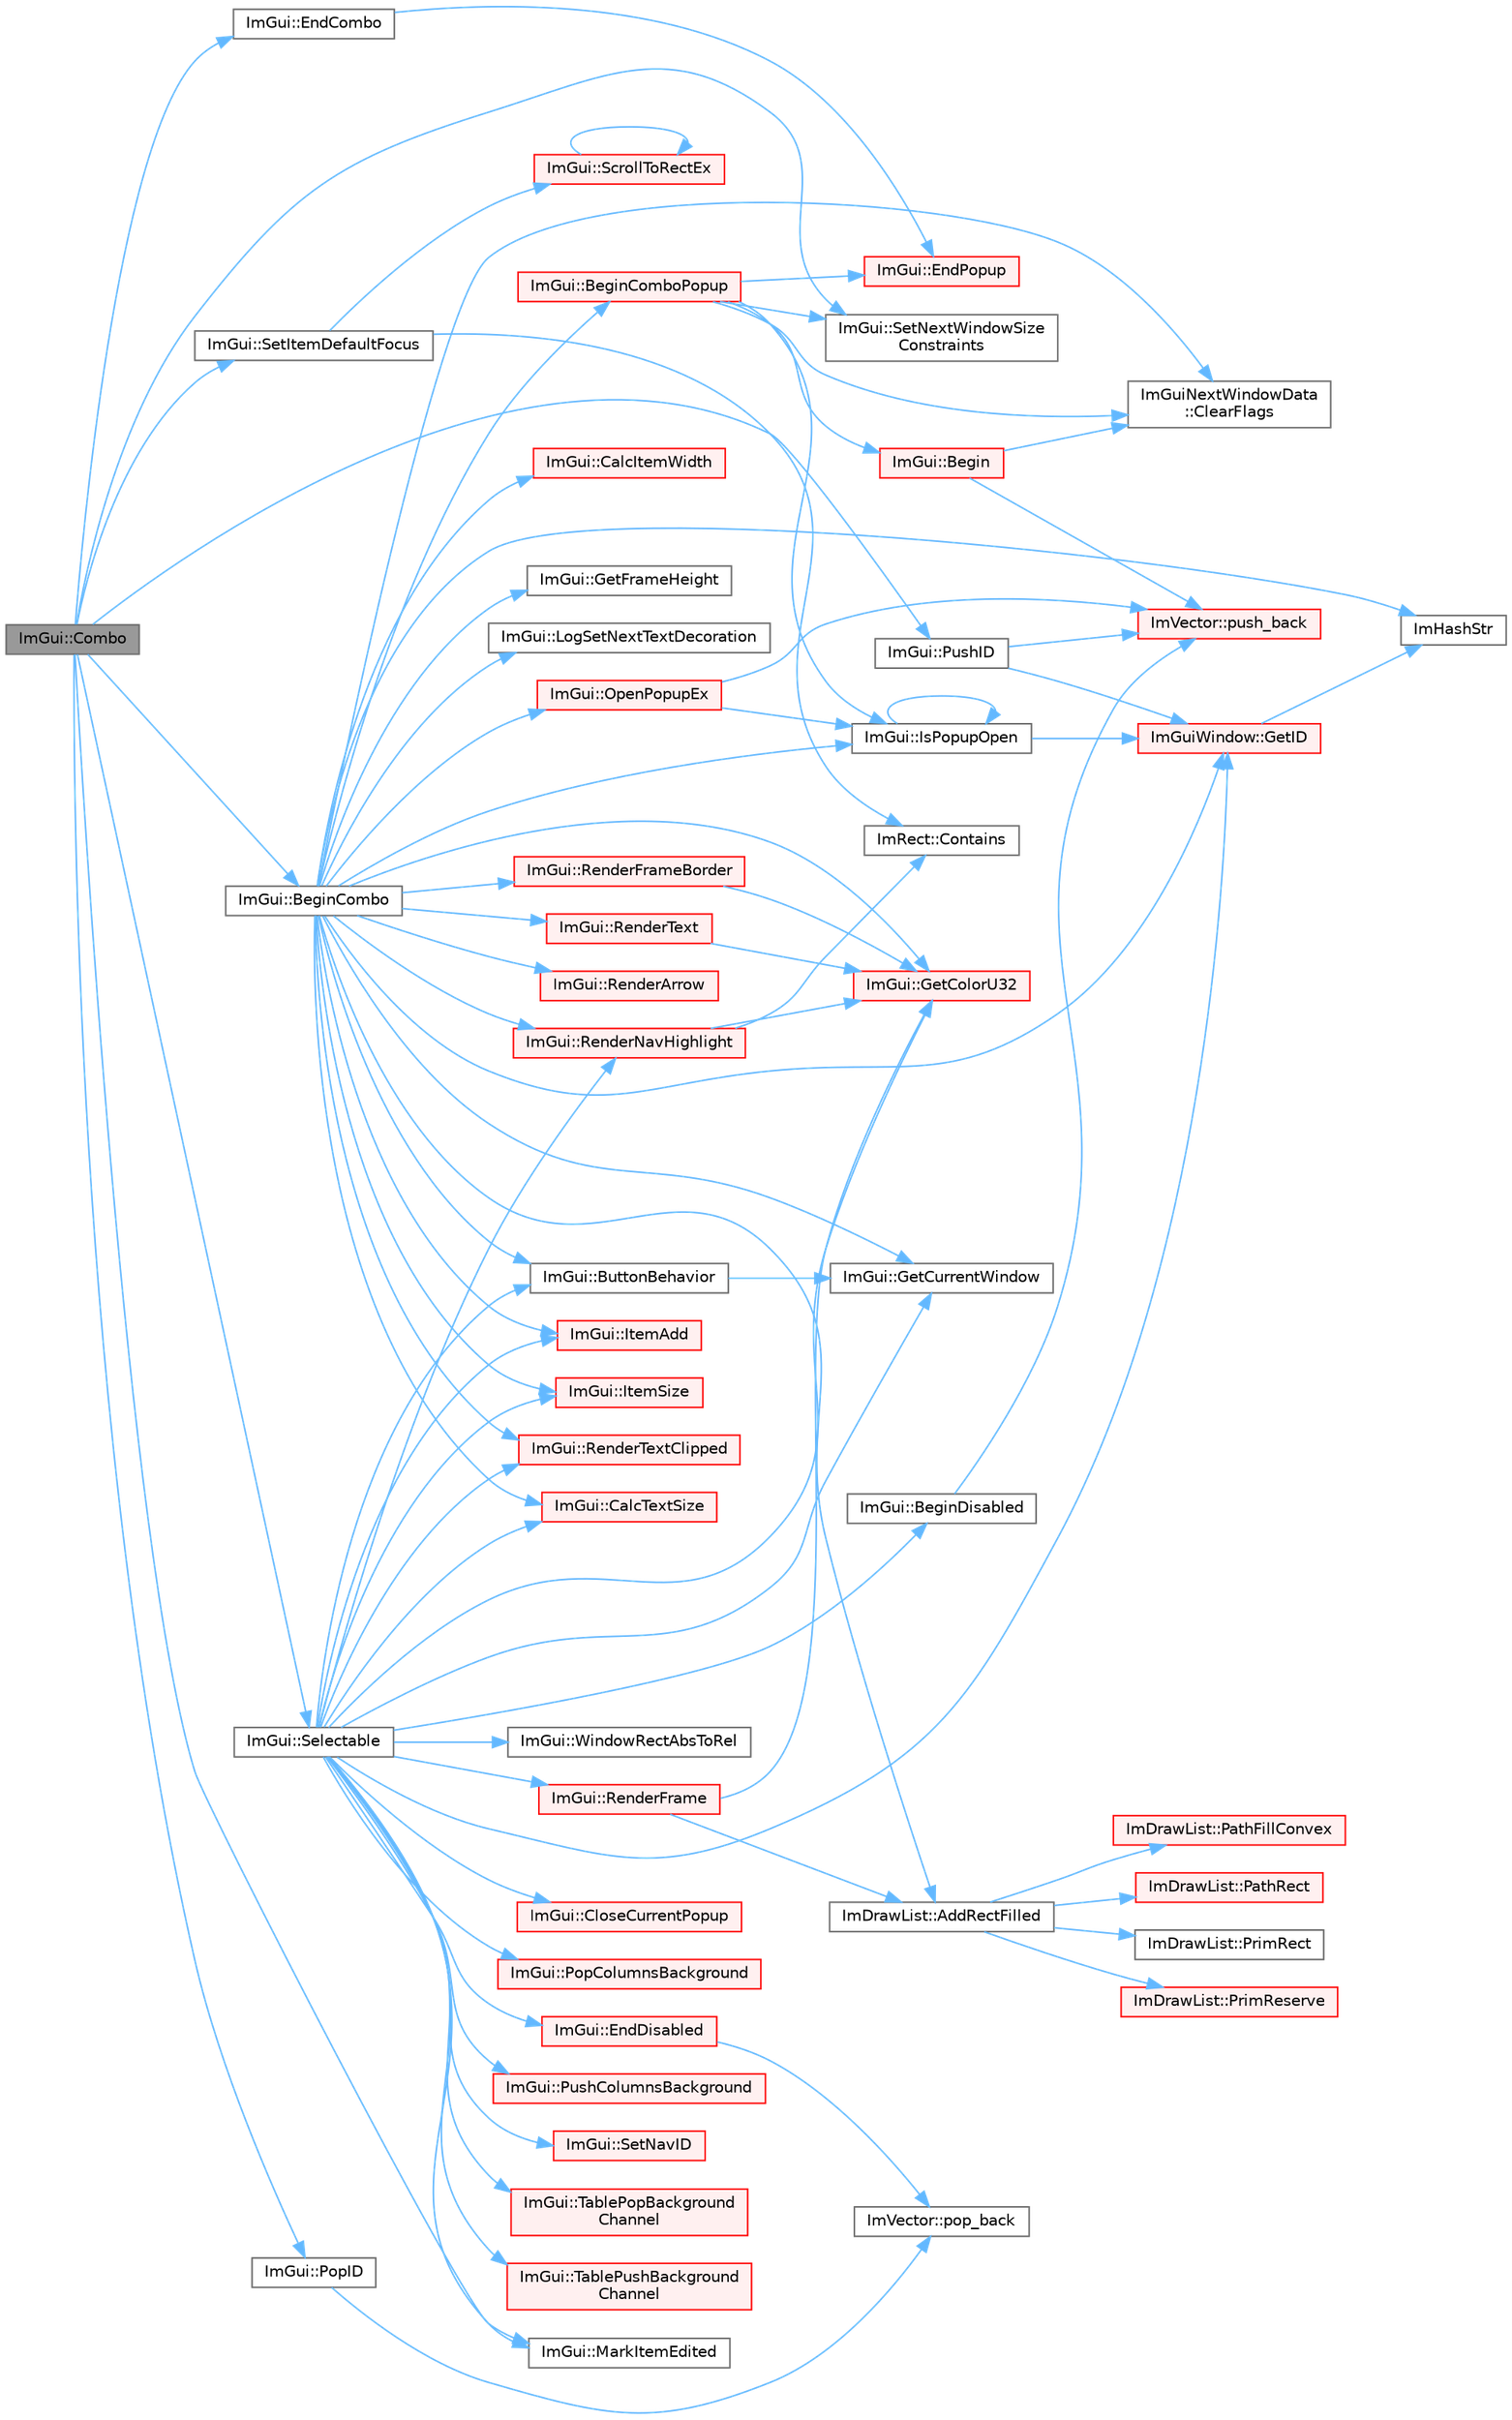 digraph "ImGui::Combo"
{
 // LATEX_PDF_SIZE
  bgcolor="transparent";
  edge [fontname=Helvetica,fontsize=10,labelfontname=Helvetica,labelfontsize=10];
  node [fontname=Helvetica,fontsize=10,shape=box,height=0.2,width=0.4];
  rankdir="LR";
  Node1 [id="Node000001",label="ImGui::Combo",height=0.2,width=0.4,color="gray40", fillcolor="grey60", style="filled", fontcolor="black",tooltip=" "];
  Node1 -> Node2 [id="edge1_Node000001_Node000002",color="steelblue1",style="solid",tooltip=" "];
  Node2 [id="Node000002",label="ImGui::BeginCombo",height=0.2,width=0.4,color="grey40", fillcolor="white", style="filled",URL="$namespace_im_gui.html#aa895095bdc7a2907375c555e245575ea",tooltip=" "];
  Node2 -> Node3 [id="edge2_Node000002_Node000003",color="steelblue1",style="solid",tooltip=" "];
  Node3 [id="Node000003",label="ImDrawList::AddRectFilled",height=0.2,width=0.4,color="grey40", fillcolor="white", style="filled",URL="$struct_im_draw_list.html#a6b16ab764160b0251d2e7b3bd08c1ffc",tooltip=" "];
  Node3 -> Node4 [id="edge3_Node000003_Node000004",color="steelblue1",style="solid",tooltip=" "];
  Node4 [id="Node000004",label="ImDrawList::PathFillConvex",height=0.2,width=0.4,color="red", fillcolor="#FFF0F0", style="filled",URL="$struct_im_draw_list.html#aea9301cb99ebf4b27f5d3959017567c9",tooltip=" "];
  Node3 -> Node9 [id="edge4_Node000003_Node000009",color="steelblue1",style="solid",tooltip=" "];
  Node9 [id="Node000009",label="ImDrawList::PathRect",height=0.2,width=0.4,color="red", fillcolor="#FFF0F0", style="filled",URL="$struct_im_draw_list.html#a2251eb264ed8b17a253c409787375053",tooltip=" "];
  Node3 -> Node14 [id="edge5_Node000003_Node000014",color="steelblue1",style="solid",tooltip=" "];
  Node14 [id="Node000014",label="ImDrawList::PrimRect",height=0.2,width=0.4,color="grey40", fillcolor="white", style="filled",URL="$struct_im_draw_list.html#ae2be093563f1d20b8190b7c423113925",tooltip=" "];
  Node3 -> Node6 [id="edge6_Node000003_Node000006",color="steelblue1",style="solid",tooltip=" "];
  Node6 [id="Node000006",label="ImDrawList::PrimReserve",height=0.2,width=0.4,color="red", fillcolor="#FFF0F0", style="filled",URL="$struct_im_draw_list.html#a879aa38dbfb0344e3e023d65c002c7d7",tooltip=" "];
  Node2 -> Node15 [id="edge7_Node000002_Node000015",color="steelblue1",style="solid",tooltip=" "];
  Node15 [id="Node000015",label="ImGui::BeginComboPopup",height=0.2,width=0.4,color="red", fillcolor="#FFF0F0", style="filled",URL="$namespace_im_gui.html#a6ecb51142fcb72cd19ff002c3a7d8e25",tooltip=" "];
  Node15 -> Node16 [id="edge8_Node000015_Node000016",color="steelblue1",style="solid",tooltip=" "];
  Node16 [id="Node000016",label="ImGui::Begin",height=0.2,width=0.4,color="red", fillcolor="#FFF0F0", style="filled",URL="$namespace_im_gui.html#a581e58db0bc930bafa4a5d23093a2b99",tooltip=" "];
  Node16 -> Node19 [id="edge9_Node000016_Node000019",color="steelblue1",style="solid",tooltip=" "];
  Node19 [id="Node000019",label="ImGuiNextWindowData\l::ClearFlags",height=0.2,width=0.4,color="grey40", fillcolor="white", style="filled",URL="$struct_im_gui_next_window_data.html#a9543431fafe3d0627fdecc5fa839487c",tooltip=" "];
  Node16 -> Node62 [id="edge10_Node000016_Node000062",color="steelblue1",style="solid",tooltip=" "];
  Node62 [id="Node000062",label="ImVector::push_back",height=0.2,width=0.4,color="red", fillcolor="#FFF0F0", style="filled",URL="$struct_im_vector.html#aab5df48e0711a48bd12f3206e08c4108",tooltip=" "];
  Node15 -> Node19 [id="edge11_Node000015_Node000019",color="steelblue1",style="solid",tooltip=" "];
  Node15 -> Node100 [id="edge12_Node000015_Node000100",color="steelblue1",style="solid",tooltip=" "];
  Node100 [id="Node000100",label="ImGui::EndPopup",height=0.2,width=0.4,color="red", fillcolor="#FFF0F0", style="filled",URL="$namespace_im_gui.html#aa6a9b5696f2ea7eed7683425fc77b8f2",tooltip=" "];
  Node15 -> Node144 [id="edge13_Node000015_Node000144",color="steelblue1",style="solid",tooltip=" "];
  Node144 [id="Node000144",label="ImGui::IsPopupOpen",height=0.2,width=0.4,color="grey40", fillcolor="white", style="filled",URL="$namespace_im_gui.html#a0e351145d0936e79948094166757712e",tooltip=" "];
  Node144 -> Node111 [id="edge14_Node000144_Node000111",color="steelblue1",style="solid",tooltip=" "];
  Node111 [id="Node000111",label="ImGuiWindow::GetID",height=0.2,width=0.4,color="red", fillcolor="#FFF0F0", style="filled",URL="$struct_im_gui_window.html#a66400a63bc0b54d7d29e08d1b1b1a42b",tooltip=" "];
  Node111 -> Node42 [id="edge15_Node000111_Node000042",color="steelblue1",style="solid",tooltip=" "];
  Node42 [id="Node000042",label="ImHashStr",height=0.2,width=0.4,color="grey40", fillcolor="white", style="filled",URL="$imgui_8cpp.html#ab6659b5d67f7a3369e099ce890e12223",tooltip=" "];
  Node144 -> Node144 [id="edge16_Node000144_Node000144",color="steelblue1",style="solid",tooltip=" "];
  Node15 -> Node150 [id="edge17_Node000015_Node000150",color="steelblue1",style="solid",tooltip=" "];
  Node150 [id="Node000150",label="ImGui::SetNextWindowSize\lConstraints",height=0.2,width=0.4,color="grey40", fillcolor="white", style="filled",URL="$namespace_im_gui.html#a157d5bcc362951e77eb3236864e879ce",tooltip=" "];
  Node2 -> Node104 [id="edge18_Node000002_Node000104",color="steelblue1",style="solid",tooltip=" "];
  Node104 [id="Node000104",label="ImGui::ButtonBehavior",height=0.2,width=0.4,color="grey40", fillcolor="white", style="filled",URL="$namespace_im_gui.html#a65a4f18b1bc8ce0f351687922089f374",tooltip=" "];
  Node104 -> Node80 [id="edge19_Node000104_Node000080",color="steelblue1",style="solid",tooltip=" "];
  Node80 [id="Node000080",label="ImGui::GetCurrentWindow",height=0.2,width=0.4,color="grey40", fillcolor="white", style="filled",URL="$namespace_im_gui.html#ac452417b5004ca16a814a72cff153526",tooltip=" "];
  Node2 -> Node151 [id="edge20_Node000002_Node000151",color="steelblue1",style="solid",tooltip=" "];
  Node151 [id="Node000151",label="ImGui::CalcItemWidth",height=0.2,width=0.4,color="red", fillcolor="#FFF0F0", style="filled",URL="$namespace_im_gui.html#ab3b3ba92ebd8bca4a552dd93321a1994",tooltip=" "];
  Node2 -> Node153 [id="edge21_Node000002_Node000153",color="steelblue1",style="solid",tooltip=" "];
  Node153 [id="Node000153",label="ImGui::CalcTextSize",height=0.2,width=0.4,color="red", fillcolor="#FFF0F0", style="filled",URL="$namespace_im_gui.html#a848b9db6cc4a186751c0ecebcaadc33b",tooltip=" "];
  Node2 -> Node19 [id="edge22_Node000002_Node000019",color="steelblue1",style="solid",tooltip=" "];
  Node2 -> Node105 [id="edge23_Node000002_Node000105",color="steelblue1",style="solid",tooltip=" "];
  Node105 [id="Node000105",label="ImGui::GetColorU32",height=0.2,width=0.4,color="red", fillcolor="#FFF0F0", style="filled",URL="$namespace_im_gui.html#a0de2d9bd347d9866511eb8d014e62556",tooltip=" "];
  Node2 -> Node80 [id="edge24_Node000002_Node000080",color="steelblue1",style="solid",tooltip=" "];
  Node2 -> Node158 [id="edge25_Node000002_Node000158",color="steelblue1",style="solid",tooltip=" "];
  Node158 [id="Node000158",label="ImGui::GetFrameHeight",height=0.2,width=0.4,color="grey40", fillcolor="white", style="filled",URL="$namespace_im_gui.html#ae560f17cf3262017cee888d1eb77f294",tooltip=" "];
  Node2 -> Node111 [id="edge26_Node000002_Node000111",color="steelblue1",style="solid",tooltip=" "];
  Node2 -> Node42 [id="edge27_Node000002_Node000042",color="steelblue1",style="solid",tooltip=" "];
  Node2 -> Node144 [id="edge28_Node000002_Node000144",color="steelblue1",style="solid",tooltip=" "];
  Node2 -> Node121 [id="edge29_Node000002_Node000121",color="steelblue1",style="solid",tooltip=" "];
  Node121 [id="Node000121",label="ImGui::ItemAdd",height=0.2,width=0.4,color="red", fillcolor="#FFF0F0", style="filled",URL="$namespace_im_gui.html#a5de8ecd4c80efdca1af7329a2a48121c",tooltip=" "];
  Node2 -> Node159 [id="edge30_Node000002_Node000159",color="steelblue1",style="solid",tooltip=" "];
  Node159 [id="Node000159",label="ImGui::ItemSize",height=0.2,width=0.4,color="red", fillcolor="#FFF0F0", style="filled",URL="$namespace_im_gui.html#aeeb1ec6ae6548173dbf813e7df538c48",tooltip=" "];
  Node2 -> Node161 [id="edge31_Node000002_Node000161",color="steelblue1",style="solid",tooltip=" "];
  Node161 [id="Node000161",label="ImGui::LogSetNextTextDecoration",height=0.2,width=0.4,color="grey40", fillcolor="white", style="filled",URL="$namespace_im_gui.html#a66bc1e61bff5f2170bcd2d7d071eaa22",tooltip=" "];
  Node2 -> Node162 [id="edge32_Node000002_Node000162",color="steelblue1",style="solid",tooltip=" "];
  Node162 [id="Node000162",label="ImGui::OpenPopupEx",height=0.2,width=0.4,color="red", fillcolor="#FFF0F0", style="filled",URL="$namespace_im_gui.html#ac1570338b44e1f1311055db7ae41c47b",tooltip=" "];
  Node162 -> Node144 [id="edge33_Node000162_Node000144",color="steelblue1",style="solid",tooltip=" "];
  Node162 -> Node62 [id="edge34_Node000162_Node000062",color="steelblue1",style="solid",tooltip=" "];
  Node2 -> Node164 [id="edge35_Node000002_Node000164",color="steelblue1",style="solid",tooltip=" "];
  Node164 [id="Node000164",label="ImGui::RenderArrow",height=0.2,width=0.4,color="red", fillcolor="#FFF0F0", style="filled",URL="$namespace_im_gui.html#a7ec12551caa737505087c80e38b94937",tooltip=" "];
  Node2 -> Node166 [id="edge36_Node000002_Node000166",color="steelblue1",style="solid",tooltip=" "];
  Node166 [id="Node000166",label="ImGui::RenderFrameBorder",height=0.2,width=0.4,color="red", fillcolor="#FFF0F0", style="filled",URL="$namespace_im_gui.html#adc76239c2006e66f8dab7638529a763d",tooltip=" "];
  Node166 -> Node105 [id="edge37_Node000166_Node000105",color="steelblue1",style="solid",tooltip=" "];
  Node2 -> Node167 [id="edge38_Node000002_Node000167",color="steelblue1",style="solid",tooltip=" "];
  Node167 [id="Node000167",label="ImGui::RenderNavHighlight",height=0.2,width=0.4,color="red", fillcolor="#FFF0F0", style="filled",URL="$namespace_im_gui.html#add2e040b97eeb0857dc7d02876b07b72",tooltip=" "];
  Node167 -> Node34 [id="edge39_Node000167_Node000034",color="steelblue1",style="solid",tooltip=" "];
  Node34 [id="Node000034",label="ImRect::Contains",height=0.2,width=0.4,color="grey40", fillcolor="white", style="filled",URL="$struct_im_rect.html#ac583156fd0e9306181fff5d120b262ea",tooltip=" "];
  Node167 -> Node105 [id="edge40_Node000167_Node000105",color="steelblue1",style="solid",tooltip=" "];
  Node2 -> Node168 [id="edge41_Node000002_Node000168",color="steelblue1",style="solid",tooltip=" "];
  Node168 [id="Node000168",label="ImGui::RenderText",height=0.2,width=0.4,color="red", fillcolor="#FFF0F0", style="filled",URL="$namespace_im_gui.html#a9971ce57f2a288ac3a12df886c5550d1",tooltip=" "];
  Node168 -> Node105 [id="edge42_Node000168_Node000105",color="steelblue1",style="solid",tooltip=" "];
  Node2 -> Node172 [id="edge43_Node000002_Node000172",color="steelblue1",style="solid",tooltip=" "];
  Node172 [id="Node000172",label="ImGui::RenderTextClipped",height=0.2,width=0.4,color="red", fillcolor="#FFF0F0", style="filled",URL="$namespace_im_gui.html#ab362eafae794c7364a6b96ea06f38eb9",tooltip=" "];
  Node1 -> Node174 [id="edge44_Node000001_Node000174",color="steelblue1",style="solid",tooltip=" "];
  Node174 [id="Node000174",label="ImGui::EndCombo",height=0.2,width=0.4,color="grey40", fillcolor="white", style="filled",URL="$namespace_im_gui.html#a63434692d7de278875c7ea0143fbe6e4",tooltip=" "];
  Node174 -> Node100 [id="edge45_Node000174_Node000100",color="steelblue1",style="solid",tooltip=" "];
  Node1 -> Node175 [id="edge46_Node000001_Node000175",color="steelblue1",style="solid",tooltip=" "];
  Node175 [id="Node000175",label="ImGui::MarkItemEdited",height=0.2,width=0.4,color="grey40", fillcolor="white", style="filled",URL="$namespace_im_gui.html#a83036681a36fbee2d35b5b57a1ef72e6",tooltip=" "];
  Node1 -> Node114 [id="edge47_Node000001_Node000114",color="steelblue1",style="solid",tooltip=" "];
  Node114 [id="Node000114",label="ImGui::PopID",height=0.2,width=0.4,color="grey40", fillcolor="white", style="filled",URL="$namespace_im_gui.html#aba0b2d8f890a5d435ae43d0c4a2d4dd1",tooltip=" "];
  Node114 -> Node115 [id="edge48_Node000114_Node000115",color="steelblue1",style="solid",tooltip=" "];
  Node115 [id="Node000115",label="ImVector::pop_back",height=0.2,width=0.4,color="grey40", fillcolor="white", style="filled",URL="$struct_im_vector.html#a3db7ce62d3c429effdb893fbf7148c1c",tooltip=" "];
  Node1 -> Node116 [id="edge49_Node000001_Node000116",color="steelblue1",style="solid",tooltip=" "];
  Node116 [id="Node000116",label="ImGui::PushID",height=0.2,width=0.4,color="grey40", fillcolor="white", style="filled",URL="$namespace_im_gui.html#a27a8533605dc5b8cabf161bf7715bbde",tooltip=" "];
  Node116 -> Node111 [id="edge50_Node000116_Node000111",color="steelblue1",style="solid",tooltip=" "];
  Node116 -> Node62 [id="edge51_Node000116_Node000062",color="steelblue1",style="solid",tooltip=" "];
  Node1 -> Node176 [id="edge52_Node000001_Node000176",color="steelblue1",style="solid",tooltip=" "];
  Node176 [id="Node000176",label="ImGui::Selectable",height=0.2,width=0.4,color="grey40", fillcolor="white", style="filled",URL="$namespace_im_gui.html#af98575238bda183a523df19fb447af60",tooltip=" "];
  Node176 -> Node177 [id="edge53_Node000176_Node000177",color="steelblue1",style="solid",tooltip=" "];
  Node177 [id="Node000177",label="ImGui::BeginDisabled",height=0.2,width=0.4,color="grey40", fillcolor="white", style="filled",URL="$namespace_im_gui.html#ae90e9a26f01d0d45f6bf7ca720d170d1",tooltip=" "];
  Node177 -> Node62 [id="edge54_Node000177_Node000062",color="steelblue1",style="solid",tooltip=" "];
  Node176 -> Node104 [id="edge55_Node000176_Node000104",color="steelblue1",style="solid",tooltip=" "];
  Node176 -> Node153 [id="edge56_Node000176_Node000153",color="steelblue1",style="solid",tooltip=" "];
  Node176 -> Node178 [id="edge57_Node000176_Node000178",color="steelblue1",style="solid",tooltip=" "];
  Node178 [id="Node000178",label="ImGui::CloseCurrentPopup",height=0.2,width=0.4,color="red", fillcolor="#FFF0F0", style="filled",URL="$namespace_im_gui.html#aeaec6479834db7918260fc082107f90b",tooltip=" "];
  Node176 -> Node179 [id="edge58_Node000176_Node000179",color="steelblue1",style="solid",tooltip=" "];
  Node179 [id="Node000179",label="ImGui::EndDisabled",height=0.2,width=0.4,color="red", fillcolor="#FFF0F0", style="filled",URL="$namespace_im_gui.html#a9e6088c6c690ddff1302b6e42b380733",tooltip=" "];
  Node179 -> Node115 [id="edge59_Node000179_Node000115",color="steelblue1",style="solid",tooltip=" "];
  Node176 -> Node105 [id="edge60_Node000176_Node000105",color="steelblue1",style="solid",tooltip=" "];
  Node176 -> Node80 [id="edge61_Node000176_Node000080",color="steelblue1",style="solid",tooltip=" "];
  Node176 -> Node111 [id="edge62_Node000176_Node000111",color="steelblue1",style="solid",tooltip=" "];
  Node176 -> Node121 [id="edge63_Node000176_Node000121",color="steelblue1",style="solid",tooltip=" "];
  Node176 -> Node159 [id="edge64_Node000176_Node000159",color="steelblue1",style="solid",tooltip=" "];
  Node176 -> Node175 [id="edge65_Node000176_Node000175",color="steelblue1",style="solid",tooltip=" "];
  Node176 -> Node180 [id="edge66_Node000176_Node000180",color="steelblue1",style="solid",tooltip=" "];
  Node180 [id="Node000180",label="ImGui::PopColumnsBackground",height=0.2,width=0.4,color="red", fillcolor="#FFF0F0", style="filled",URL="$namespace_im_gui.html#a27c737fa1fc79164fc7d840e858b1845",tooltip=" "];
  Node176 -> Node183 [id="edge67_Node000176_Node000183",color="steelblue1",style="solid",tooltip=" "];
  Node183 [id="Node000183",label="ImGui::PushColumnsBackground",height=0.2,width=0.4,color="red", fillcolor="#FFF0F0", style="filled",URL="$namespace_im_gui.html#a39f557bf00d94069a41b0d40bd72c522",tooltip=" "];
  Node176 -> Node184 [id="edge68_Node000176_Node000184",color="steelblue1",style="solid",tooltip=" "];
  Node184 [id="Node000184",label="ImGui::RenderFrame",height=0.2,width=0.4,color="red", fillcolor="#FFF0F0", style="filled",URL="$namespace_im_gui.html#a621ba649568ede3939d4f10d83b86d04",tooltip=" "];
  Node184 -> Node3 [id="edge69_Node000184_Node000003",color="steelblue1",style="solid",tooltip=" "];
  Node184 -> Node105 [id="edge70_Node000184_Node000105",color="steelblue1",style="solid",tooltip=" "];
  Node176 -> Node167 [id="edge71_Node000176_Node000167",color="steelblue1",style="solid",tooltip=" "];
  Node176 -> Node172 [id="edge72_Node000176_Node000172",color="steelblue1",style="solid",tooltip=" "];
  Node176 -> Node76 [id="edge73_Node000176_Node000076",color="steelblue1",style="solid",tooltip=" "];
  Node76 [id="Node000076",label="ImGui::SetNavID",height=0.2,width=0.4,color="red", fillcolor="#FFF0F0", style="filled",URL="$namespace_im_gui.html#a101d94ec7f8e0a219bbaee58558316eb",tooltip=" "];
  Node176 -> Node185 [id="edge74_Node000176_Node000185",color="steelblue1",style="solid",tooltip=" "];
  Node185 [id="Node000185",label="ImGui::TablePopBackground\lChannel",height=0.2,width=0.4,color="red", fillcolor="#FFF0F0", style="filled",URL="$namespace_im_gui.html#a4fe11c430ad1b6597d4ffbde7cdf257e",tooltip=" "];
  Node176 -> Node186 [id="edge75_Node000176_Node000186",color="steelblue1",style="solid",tooltip=" "];
  Node186 [id="Node000186",label="ImGui::TablePushBackground\lChannel",height=0.2,width=0.4,color="red", fillcolor="#FFF0F0", style="filled",URL="$namespace_im_gui.html#a6b6e0c511477248e9dd485c359f52eeb",tooltip=" "];
  Node176 -> Node187 [id="edge76_Node000176_Node000187",color="steelblue1",style="solid",tooltip=" "];
  Node187 [id="Node000187",label="ImGui::WindowRectAbsToRel",height=0.2,width=0.4,color="grey40", fillcolor="white", style="filled",URL="$namespace_im_gui.html#a06d8e9fae450c785dc8f61f6e03462a7",tooltip=" "];
  Node1 -> Node188 [id="edge77_Node000001_Node000188",color="steelblue1",style="solid",tooltip=" "];
  Node188 [id="Node000188",label="ImGui::SetItemDefaultFocus",height=0.2,width=0.4,color="grey40", fillcolor="white", style="filled",URL="$namespace_im_gui.html#a3720a69496e9b8cf110a11dfe7d334e6",tooltip=" "];
  Node188 -> Node34 [id="edge78_Node000188_Node000034",color="steelblue1",style="solid",tooltip=" "];
  Node188 -> Node189 [id="edge79_Node000188_Node000189",color="steelblue1",style="solid",tooltip=" "];
  Node189 [id="Node000189",label="ImGui::ScrollToRectEx",height=0.2,width=0.4,color="red", fillcolor="#FFF0F0", style="filled",URL="$namespace_im_gui.html#a0c9e3a1d81ef0a0c530311beb1d88f7f",tooltip=" "];
  Node189 -> Node189 [id="edge80_Node000189_Node000189",color="steelblue1",style="solid",tooltip=" "];
  Node1 -> Node150 [id="edge81_Node000001_Node000150",color="steelblue1",style="solid",tooltip=" "];
}
